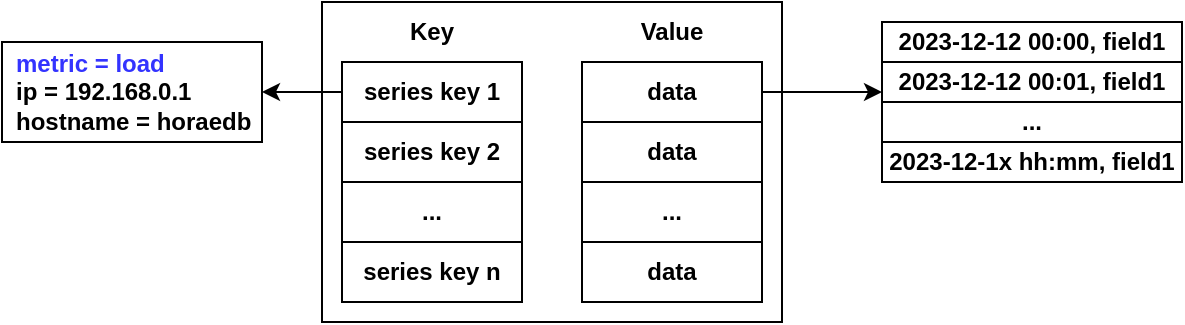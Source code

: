 <mxfile version="22.1.9" type="github">
  <diagram name="第 1 页" id="qwf2FPHdD3lJ28nGBaiQ">
    <mxGraphModel dx="1414" dy="635" grid="1" gridSize="10" guides="1" tooltips="1" connect="1" arrows="1" fold="1" page="1" pageScale="1" pageWidth="827" pageHeight="1169" math="0" shadow="0">
      <root>
        <mxCell id="0" />
        <mxCell id="1" parent="0" />
        <mxCell id="heY3uBJSoqg5BncuLF00-13" value="" style="rounded=0;whiteSpace=wrap;html=1;fontStyle=1" vertex="1" parent="1">
          <mxGeometry x="300" y="290" width="230" height="160" as="geometry" />
        </mxCell>
        <mxCell id="heY3uBJSoqg5BncuLF00-1" value="" style="rounded=0;whiteSpace=wrap;html=1;" vertex="1" parent="1">
          <mxGeometry x="140" y="310" width="130" height="50" as="geometry" />
        </mxCell>
        <mxCell id="heY3uBJSoqg5BncuLF00-3" value="&lt;div align=&quot;left&quot;&gt;&lt;b&gt;&lt;font color=&quot;#3333ff&quot;&gt;metric = load&lt;/font&gt;&lt;/b&gt;&lt;/div&gt;&lt;div align=&quot;left&quot;&gt;&lt;b&gt;ip = 192.168.0.1&lt;/b&gt;&lt;/div&gt;&lt;div align=&quot;left&quot;&gt;&lt;b&gt;hostname = horaedb&lt;br&gt;&lt;/b&gt;&lt;/div&gt;" style="text;html=1;strokeColor=none;fillColor=none;align=left;verticalAlign=middle;whiteSpace=wrap;rounded=0;" vertex="1" parent="1">
          <mxGeometry x="145" y="320" width="120" height="30" as="geometry" />
        </mxCell>
        <mxCell id="heY3uBJSoqg5BncuLF00-24" style="edgeStyle=orthogonalEdgeStyle;rounded=0;orthogonalLoop=1;jettySize=auto;html=1;exitX=0;exitY=0.5;exitDx=0;exitDy=0;entryX=1;entryY=0.5;entryDx=0;entryDy=0;fontStyle=1" edge="1" parent="1" source="heY3uBJSoqg5BncuLF00-5" target="heY3uBJSoqg5BncuLF00-1">
          <mxGeometry relative="1" as="geometry" />
        </mxCell>
        <mxCell id="heY3uBJSoqg5BncuLF00-5" value="series key 1" style="rounded=0;whiteSpace=wrap;html=1;fontStyle=1" vertex="1" parent="1">
          <mxGeometry x="310" y="320" width="90" height="30" as="geometry" />
        </mxCell>
        <mxCell id="heY3uBJSoqg5BncuLF00-6" value="series key 2" style="rounded=0;whiteSpace=wrap;html=1;fontStyle=1" vertex="1" parent="1">
          <mxGeometry x="310" y="350" width="90" height="30" as="geometry" />
        </mxCell>
        <mxCell id="heY3uBJSoqg5BncuLF00-7" value="&lt;span&gt;...&lt;/span&gt;" style="rounded=0;whiteSpace=wrap;html=1;fontStyle=1" vertex="1" parent="1">
          <mxGeometry x="310" y="380" width="90" height="30" as="geometry" />
        </mxCell>
        <mxCell id="heY3uBJSoqg5BncuLF00-8" value="series key n" style="rounded=0;whiteSpace=wrap;html=1;fontStyle=1" vertex="1" parent="1">
          <mxGeometry x="310" y="410" width="90" height="30" as="geometry" />
        </mxCell>
        <mxCell id="heY3uBJSoqg5BncuLF00-31" style="edgeStyle=orthogonalEdgeStyle;rounded=0;orthogonalLoop=1;jettySize=auto;html=1;exitX=1;exitY=0.5;exitDx=0;exitDy=0;entryX=0;entryY=0.75;entryDx=0;entryDy=0;" edge="1" parent="1" source="heY3uBJSoqg5BncuLF00-9" target="heY3uBJSoqg5BncuLF00-27">
          <mxGeometry relative="1" as="geometry" />
        </mxCell>
        <mxCell id="heY3uBJSoqg5BncuLF00-9" value="data" style="rounded=0;whiteSpace=wrap;html=1;fontStyle=1" vertex="1" parent="1">
          <mxGeometry x="430" y="320" width="90" height="30" as="geometry" />
        </mxCell>
        <mxCell id="heY3uBJSoqg5BncuLF00-10" value="data" style="rounded=0;whiteSpace=wrap;html=1;fontStyle=1" vertex="1" parent="1">
          <mxGeometry x="430" y="350" width="90" height="30" as="geometry" />
        </mxCell>
        <mxCell id="heY3uBJSoqg5BncuLF00-11" value="&lt;span&gt;...&lt;/span&gt;" style="rounded=0;whiteSpace=wrap;html=1;fontStyle=1" vertex="1" parent="1">
          <mxGeometry x="430" y="380" width="90" height="30" as="geometry" />
        </mxCell>
        <mxCell id="heY3uBJSoqg5BncuLF00-12" value="data" style="rounded=0;whiteSpace=wrap;html=1;fontStyle=1" vertex="1" parent="1">
          <mxGeometry x="430" y="410" width="90" height="30" as="geometry" />
        </mxCell>
        <mxCell id="heY3uBJSoqg5BncuLF00-14" value="Key" style="text;html=1;strokeColor=none;fillColor=none;align=center;verticalAlign=middle;whiteSpace=wrap;rounded=0;fontStyle=1" vertex="1" parent="1">
          <mxGeometry x="325" y="290" width="60" height="30" as="geometry" />
        </mxCell>
        <mxCell id="heY3uBJSoqg5BncuLF00-15" value="Value" style="text;html=1;strokeColor=none;fillColor=none;align=center;verticalAlign=middle;whiteSpace=wrap;rounded=0;fontStyle=1" vertex="1" parent="1">
          <mxGeometry x="445" y="290" width="60" height="30" as="geometry" />
        </mxCell>
        <mxCell id="heY3uBJSoqg5BncuLF00-25" value="2023-12-12 00:00, field1" style="rounded=0;whiteSpace=wrap;html=1;fontStyle=1" vertex="1" parent="1">
          <mxGeometry x="580" y="300" width="150" height="20" as="geometry" />
        </mxCell>
        <mxCell id="heY3uBJSoqg5BncuLF00-27" value="2023-12-12 00:01, field1" style="rounded=0;whiteSpace=wrap;html=1;fontStyle=1" vertex="1" parent="1">
          <mxGeometry x="580" y="320" width="150" height="20" as="geometry" />
        </mxCell>
        <mxCell id="heY3uBJSoqg5BncuLF00-28" value="&lt;span&gt;...&lt;br&gt;&lt;/span&gt;" style="rounded=0;whiteSpace=wrap;html=1;fontStyle=1" vertex="1" parent="1">
          <mxGeometry x="580" y="340" width="150" height="20" as="geometry" />
        </mxCell>
        <mxCell id="heY3uBJSoqg5BncuLF00-29" value="2023-12-1x hh:mm, field1" style="rounded=0;whiteSpace=wrap;html=1;fontStyle=1" vertex="1" parent="1">
          <mxGeometry x="580" y="360" width="150" height="20" as="geometry" />
        </mxCell>
      </root>
    </mxGraphModel>
  </diagram>
</mxfile>
